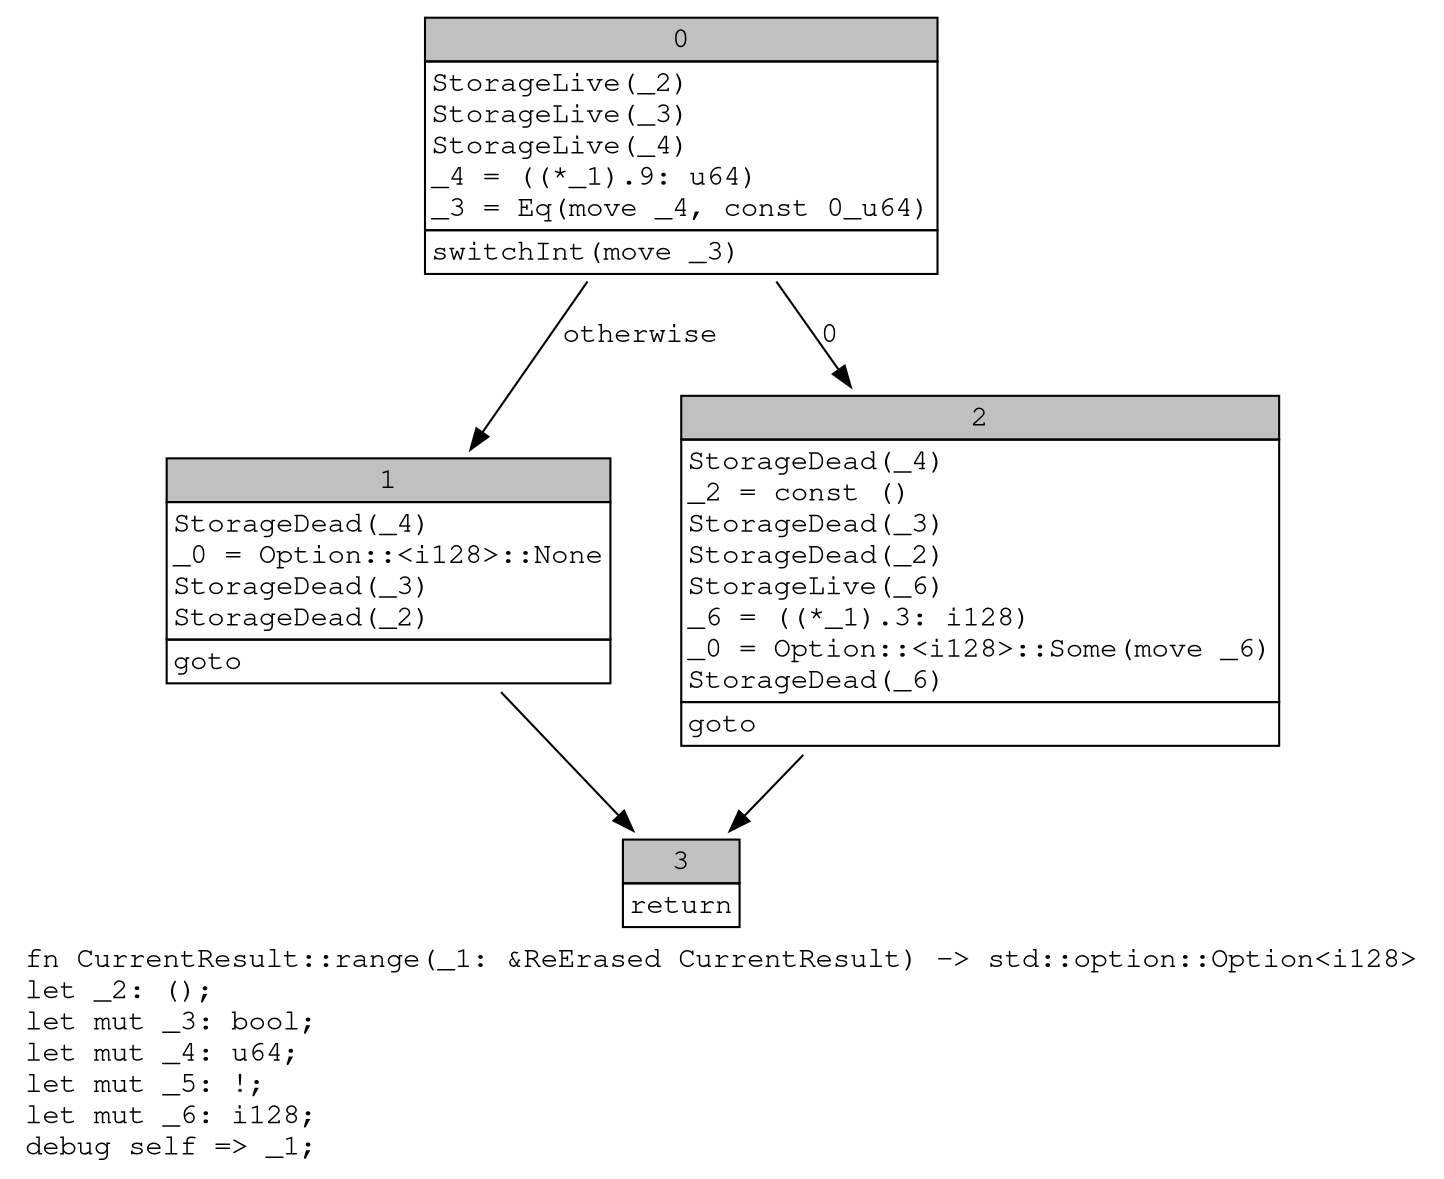 digraph Mir_0_13 {
    graph [fontname="Courier, monospace"];
    node [fontname="Courier, monospace"];
    edge [fontname="Courier, monospace"];
    label=<fn CurrentResult::range(_1: &amp;ReErased CurrentResult) -&gt; std::option::Option&lt;i128&gt;<br align="left"/>let _2: ();<br align="left"/>let mut _3: bool;<br align="left"/>let mut _4: u64;<br align="left"/>let mut _5: !;<br align="left"/>let mut _6: i128;<br align="left"/>debug self =&gt; _1;<br align="left"/>>;
    bb0__0_13 [shape="none", label=<<table border="0" cellborder="1" cellspacing="0"><tr><td bgcolor="gray" align="center" colspan="1">0</td></tr><tr><td align="left" balign="left">StorageLive(_2)<br/>StorageLive(_3)<br/>StorageLive(_4)<br/>_4 = ((*_1).9: u64)<br/>_3 = Eq(move _4, const 0_u64)<br/></td></tr><tr><td align="left">switchInt(move _3)</td></tr></table>>];
    bb1__0_13 [shape="none", label=<<table border="0" cellborder="1" cellspacing="0"><tr><td bgcolor="gray" align="center" colspan="1">1</td></tr><tr><td align="left" balign="left">StorageDead(_4)<br/>_0 = Option::&lt;i128&gt;::None<br/>StorageDead(_3)<br/>StorageDead(_2)<br/></td></tr><tr><td align="left">goto</td></tr></table>>];
    bb2__0_13 [shape="none", label=<<table border="0" cellborder="1" cellspacing="0"><tr><td bgcolor="gray" align="center" colspan="1">2</td></tr><tr><td align="left" balign="left">StorageDead(_4)<br/>_2 = const ()<br/>StorageDead(_3)<br/>StorageDead(_2)<br/>StorageLive(_6)<br/>_6 = ((*_1).3: i128)<br/>_0 = Option::&lt;i128&gt;::Some(move _6)<br/>StorageDead(_6)<br/></td></tr><tr><td align="left">goto</td></tr></table>>];
    bb3__0_13 [shape="none", label=<<table border="0" cellborder="1" cellspacing="0"><tr><td bgcolor="gray" align="center" colspan="1">3</td></tr><tr><td align="left">return</td></tr></table>>];
    bb0__0_13 -> bb2__0_13 [label="0"];
    bb0__0_13 -> bb1__0_13 [label="otherwise"];
    bb1__0_13 -> bb3__0_13 [label=""];
    bb2__0_13 -> bb3__0_13 [label=""];
}
